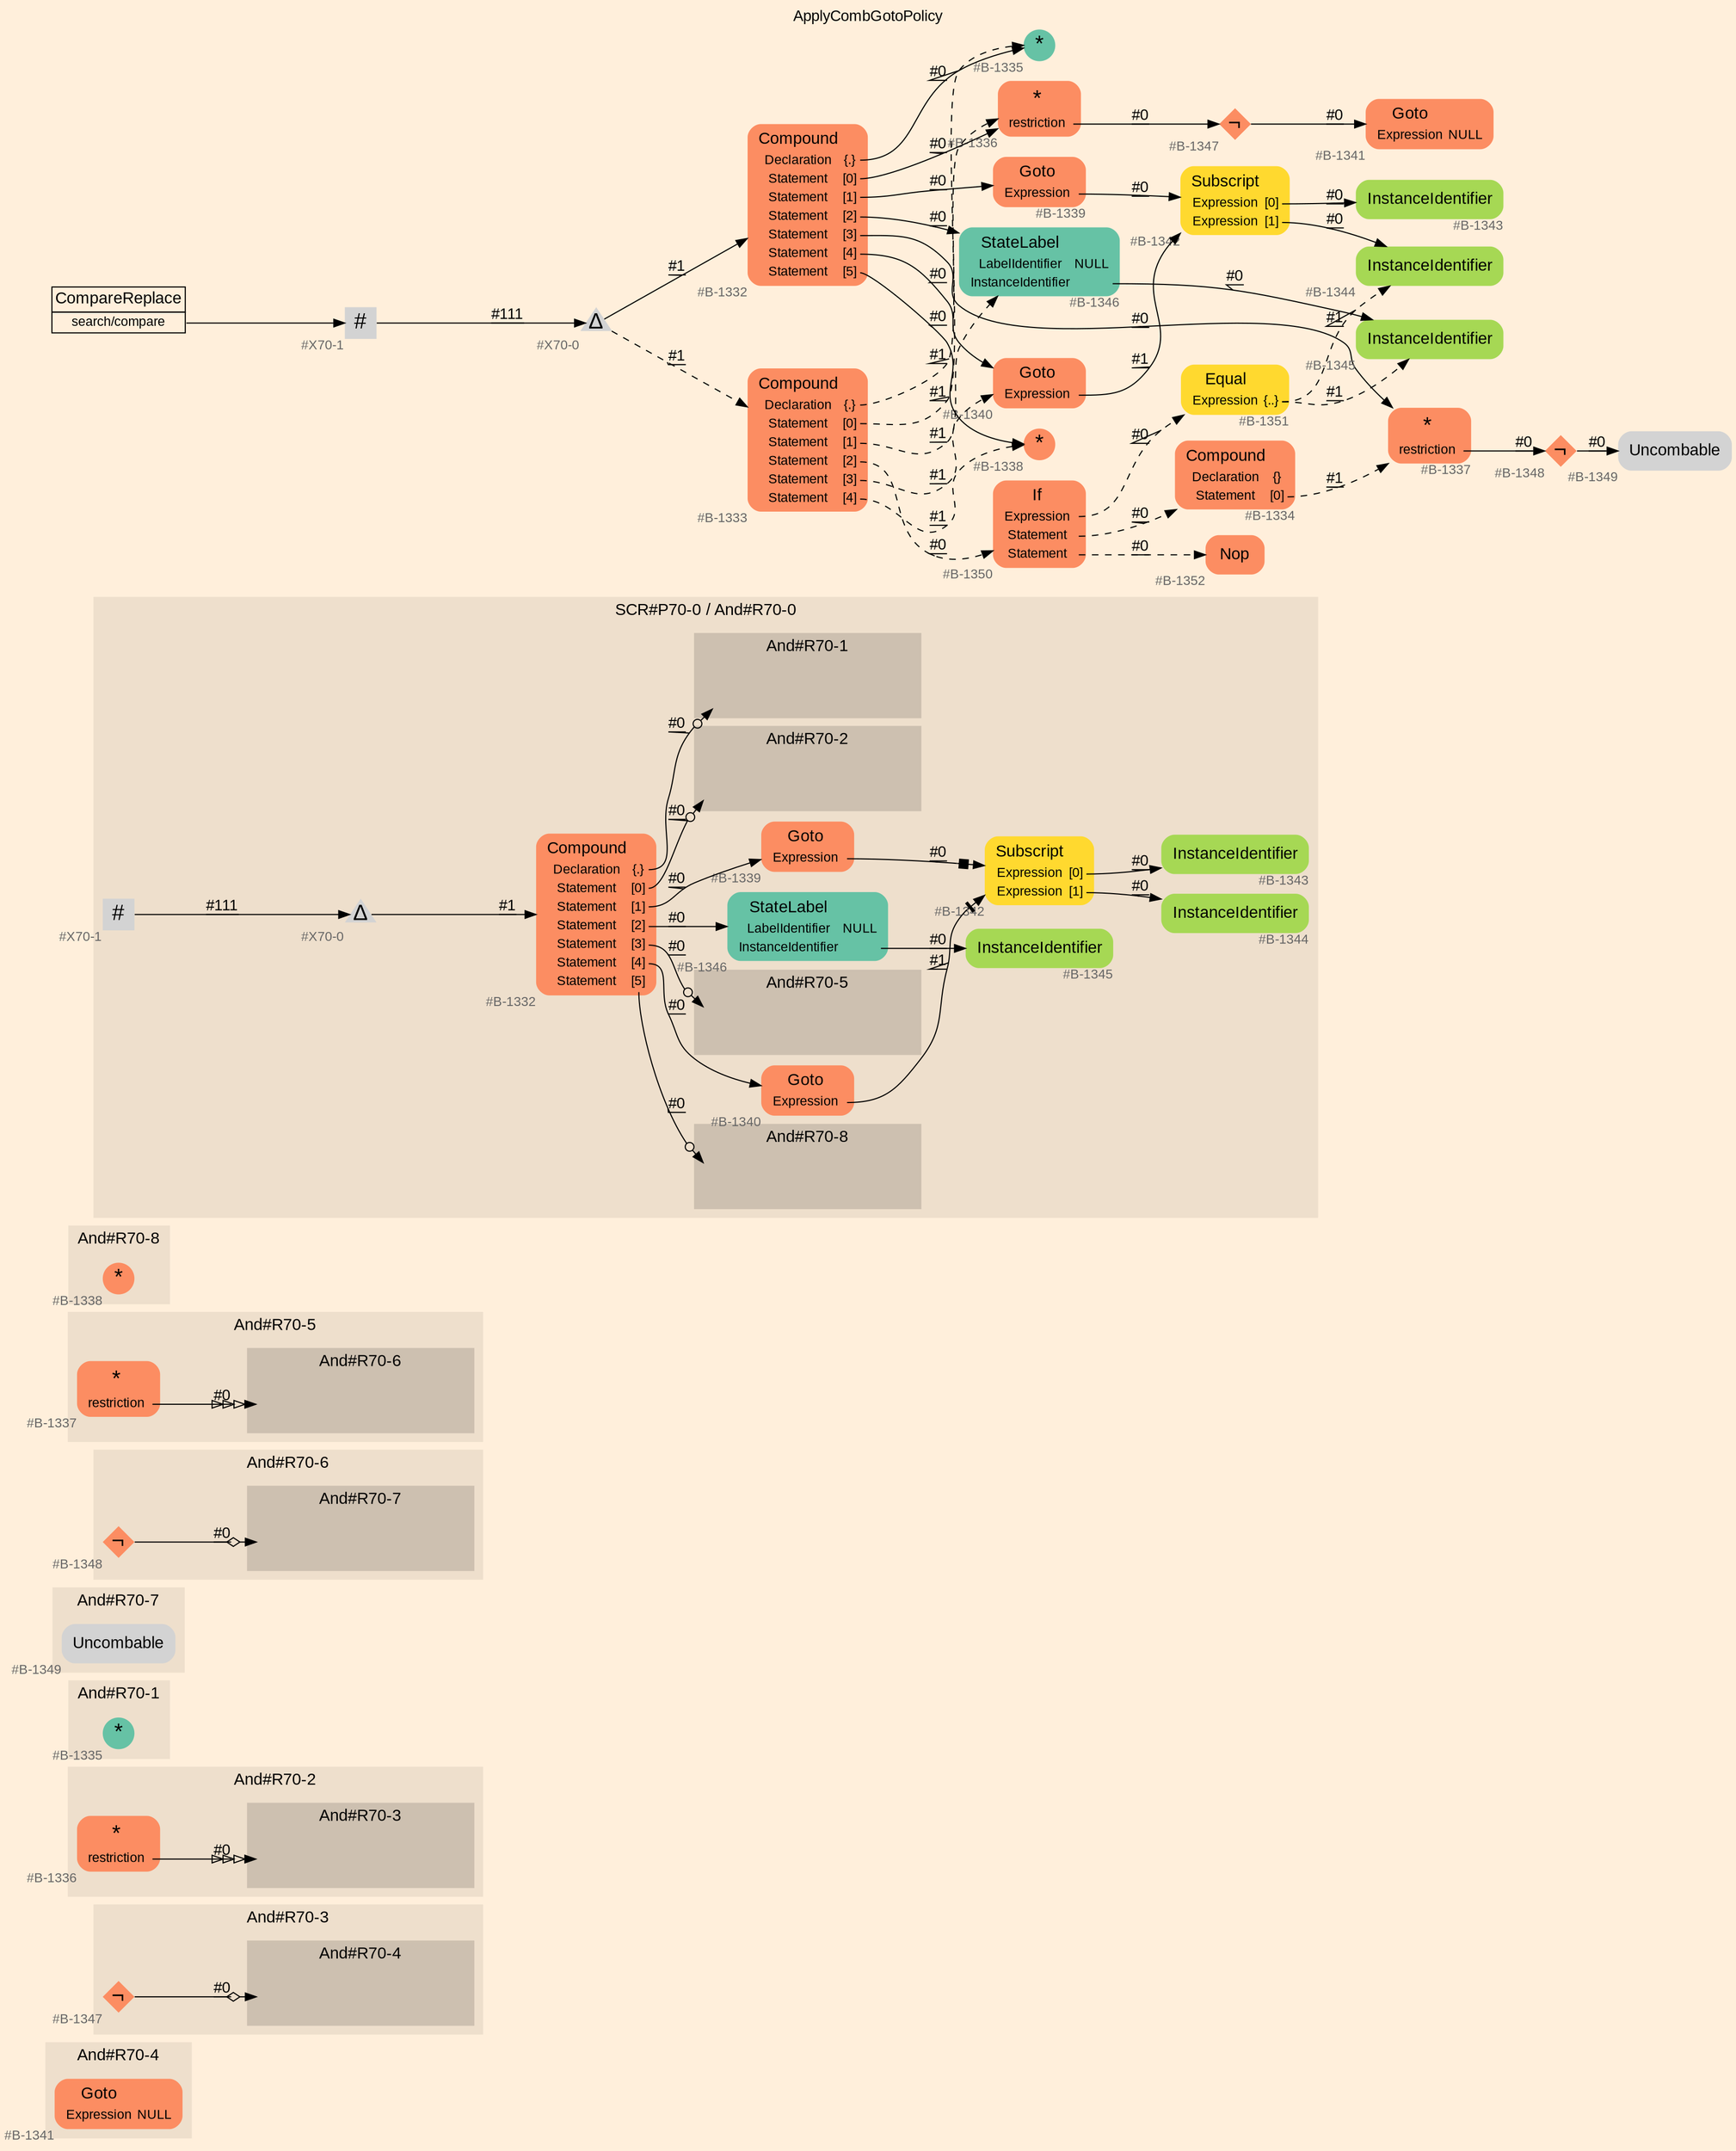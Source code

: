 digraph "ApplyCombGotoPolicy" {
label = "ApplyCombGotoPolicy"
labelloc = t
graph [
    rankdir = "LR"
    ranksep = 0.3
    bgcolor = antiquewhite1
    color = black
    fontcolor = black
    fontname = "Arial"
];
node [
    fontname = "Arial"
];
edge [
    fontname = "Arial"
];

// -------------------- figure And#R70-4 --------------------
// -------- region And#R70-4 ----------
subgraph "clusterAnd#R70-4" {
    label = "And#R70-4"
    style = "filled"
    color = antiquewhite2
    fontsize = "15"
    // -------- block And#R70-4/#B-1341 ----------
    "And#R70-4/#B-1341" [
        fillcolor = "/set28/2"
        xlabel = "#B-1341"
        fontsize = "12"
        fontcolor = grey40
        shape = "plaintext"
        label = <<TABLE BORDER="0" CELLBORDER="0" CELLSPACING="0">
         <TR><TD><FONT COLOR="black" POINT-SIZE="15">Goto</FONT></TD></TR>
         <TR><TD><FONT COLOR="black" POINT-SIZE="12">Expression</FONT></TD><TD PORT="port0"><FONT COLOR="black" POINT-SIZE="12">NULL</FONT></TD></TR>
        </TABLE>>
        style = "rounded,filled"
    ];
    
}


// -------------------- figure And#R70-3 --------------------
// -------- region And#R70-3 ----------
subgraph "clusterAnd#R70-3" {
    label = "And#R70-3"
    style = "filled"
    color = antiquewhite2
    fontsize = "15"
    // -------- block And#R70-3/#B-1347 ----------
    "And#R70-3/#B-1347" [
        fillcolor = "/set28/2"
        xlabel = "#B-1347"
        fontsize = "12"
        fontcolor = grey40
        shape = "diamond"
        label = <<FONT COLOR="black" POINT-SIZE="20">¬</FONT>>
        style = "filled"
        penwidth = 0.0
        fixedsize = true
        width = 0.4
        height = 0.4
    ];
    
    // -------- region And#R70-3/And#R70-4 ----------
    subgraph "clusterAnd#R70-3/And#R70-4" {
        label = "And#R70-4"
        style = "filled"
        color = antiquewhite3
        fontsize = "15"
        // -------- block And#R70-3/And#R70-4/#B-1341 ----------
        "And#R70-3/And#R70-4/#B-1341" [
            fillcolor = "/set28/2"
            xlabel = "#B-1341"
            fontsize = "12"
            fontcolor = grey40
            shape = "none"
            style = "invisible"
        ];
        
    }
    
}

"And#R70-3/#B-1347" -> "And#R70-3/And#R70-4/#B-1341" [
    arrowhead="normalnoneodiamond"
    label = "#0"
    decorate = true
    color = black
    fontcolor = black
];


// -------------------- figure And#R70-2 --------------------
// -------- region And#R70-2 ----------
subgraph "clusterAnd#R70-2" {
    label = "And#R70-2"
    style = "filled"
    color = antiquewhite2
    fontsize = "15"
    // -------- block And#R70-2/#B-1336 ----------
    "And#R70-2/#B-1336" [
        fillcolor = "/set28/2"
        xlabel = "#B-1336"
        fontsize = "12"
        fontcolor = grey40
        shape = "plaintext"
        label = <<TABLE BORDER="0" CELLBORDER="0" CELLSPACING="0">
         <TR><TD><FONT COLOR="black" POINT-SIZE="20">*</FONT></TD></TR>
         <TR><TD><FONT COLOR="black" POINT-SIZE="12">restriction</FONT></TD><TD PORT="port0"></TD></TR>
        </TABLE>>
        style = "rounded,filled"
    ];
    
    // -------- region And#R70-2/And#R70-3 ----------
    subgraph "clusterAnd#R70-2/And#R70-3" {
        label = "And#R70-3"
        style = "filled"
        color = antiquewhite3
        fontsize = "15"
        // -------- block And#R70-2/And#R70-3/#B-1347 ----------
        "And#R70-2/And#R70-3/#B-1347" [
            fillcolor = "/set28/2"
            xlabel = "#B-1347"
            fontsize = "12"
            fontcolor = grey40
            shape = "none"
            style = "invisible"
        ];
        
    }
    
}

"And#R70-2/#B-1336":port0 -> "And#R70-2/And#R70-3/#B-1347" [
    arrowhead="normalonormalonormalonormal"
    label = "#0"
    decorate = true
    color = black
    fontcolor = black
];


// -------------------- figure And#R70-1 --------------------
// -------- region And#R70-1 ----------
subgraph "clusterAnd#R70-1" {
    label = "And#R70-1"
    style = "filled"
    color = antiquewhite2
    fontsize = "15"
    // -------- block And#R70-1/#B-1335 ----------
    "And#R70-1/#B-1335" [
        fillcolor = "/set28/1"
        xlabel = "#B-1335"
        fontsize = "12"
        fontcolor = grey40
        shape = "circle"
        label = <<FONT COLOR="black" POINT-SIZE="20">*</FONT>>
        style = "filled"
        penwidth = 0.0
        fixedsize = true
        width = 0.4
        height = 0.4
    ];
    
}


// -------------------- figure And#R70-7 --------------------
// -------- region And#R70-7 ----------
subgraph "clusterAnd#R70-7" {
    label = "And#R70-7"
    style = "filled"
    color = antiquewhite2
    fontsize = "15"
    // -------- block And#R70-7/#B-1349 ----------
    "And#R70-7/#B-1349" [
        xlabel = "#B-1349"
        fontsize = "12"
        fontcolor = grey40
        shape = "plaintext"
        label = <<TABLE BORDER="0" CELLBORDER="0" CELLSPACING="0">
         <TR><TD><FONT COLOR="black" POINT-SIZE="15">Uncombable</FONT></TD></TR>
        </TABLE>>
        style = "rounded,filled"
    ];
    
}


// -------------------- figure And#R70-6 --------------------
// -------- region And#R70-6 ----------
subgraph "clusterAnd#R70-6" {
    label = "And#R70-6"
    style = "filled"
    color = antiquewhite2
    fontsize = "15"
    // -------- block And#R70-6/#B-1348 ----------
    "And#R70-6/#B-1348" [
        fillcolor = "/set28/2"
        xlabel = "#B-1348"
        fontsize = "12"
        fontcolor = grey40
        shape = "diamond"
        label = <<FONT COLOR="black" POINT-SIZE="20">¬</FONT>>
        style = "filled"
        penwidth = 0.0
        fixedsize = true
        width = 0.4
        height = 0.4
    ];
    
    // -------- region And#R70-6/And#R70-7 ----------
    subgraph "clusterAnd#R70-6/And#R70-7" {
        label = "And#R70-7"
        style = "filled"
        color = antiquewhite3
        fontsize = "15"
        // -------- block And#R70-6/And#R70-7/#B-1349 ----------
        "And#R70-6/And#R70-7/#B-1349" [
            xlabel = "#B-1349"
            fontsize = "12"
            fontcolor = grey40
            shape = "none"
            style = "invisible"
        ];
        
    }
    
}

"And#R70-6/#B-1348" -> "And#R70-6/And#R70-7/#B-1349" [
    arrowhead="normalnoneodiamond"
    label = "#0"
    decorate = true
    color = black
    fontcolor = black
];


// -------------------- figure And#R70-5 --------------------
// -------- region And#R70-5 ----------
subgraph "clusterAnd#R70-5" {
    label = "And#R70-5"
    style = "filled"
    color = antiquewhite2
    fontsize = "15"
    // -------- block And#R70-5/#B-1337 ----------
    "And#R70-5/#B-1337" [
        fillcolor = "/set28/2"
        xlabel = "#B-1337"
        fontsize = "12"
        fontcolor = grey40
        shape = "plaintext"
        label = <<TABLE BORDER="0" CELLBORDER="0" CELLSPACING="0">
         <TR><TD><FONT COLOR="black" POINT-SIZE="20">*</FONT></TD></TR>
         <TR><TD><FONT COLOR="black" POINT-SIZE="12">restriction</FONT></TD><TD PORT="port0"></TD></TR>
        </TABLE>>
        style = "rounded,filled"
    ];
    
    // -------- region And#R70-5/And#R70-6 ----------
    subgraph "clusterAnd#R70-5/And#R70-6" {
        label = "And#R70-6"
        style = "filled"
        color = antiquewhite3
        fontsize = "15"
        // -------- block And#R70-5/And#R70-6/#B-1348 ----------
        "And#R70-5/And#R70-6/#B-1348" [
            fillcolor = "/set28/2"
            xlabel = "#B-1348"
            fontsize = "12"
            fontcolor = grey40
            shape = "none"
            style = "invisible"
        ];
        
    }
    
}

"And#R70-5/#B-1337":port0 -> "And#R70-5/And#R70-6/#B-1348" [
    arrowhead="normalonormalonormalonormal"
    label = "#0"
    decorate = true
    color = black
    fontcolor = black
];


// -------------------- figure And#R70-8 --------------------
// -------- region And#R70-8 ----------
subgraph "clusterAnd#R70-8" {
    label = "And#R70-8"
    style = "filled"
    color = antiquewhite2
    fontsize = "15"
    // -------- block And#R70-8/#B-1338 ----------
    "And#R70-8/#B-1338" [
        fillcolor = "/set28/2"
        xlabel = "#B-1338"
        fontsize = "12"
        fontcolor = grey40
        shape = "circle"
        label = <<FONT COLOR="black" POINT-SIZE="20">*</FONT>>
        style = "filled"
        penwidth = 0.0
        fixedsize = true
        width = 0.4
        height = 0.4
    ];
    
}


// -------------------- figure And#R70-0 --------------------
// -------- region And#R70-0 ----------
subgraph "clusterAnd#R70-0" {
    label = "SCR#P70-0 / And#R70-0"
    style = "filled"
    color = antiquewhite2
    fontsize = "15"
    // -------- block And#R70-0/#B-1345 ----------
    "And#R70-0/#B-1345" [
        fillcolor = "/set28/5"
        xlabel = "#B-1345"
        fontsize = "12"
        fontcolor = grey40
        shape = "plaintext"
        label = <<TABLE BORDER="0" CELLBORDER="0" CELLSPACING="0">
         <TR><TD><FONT COLOR="black" POINT-SIZE="15">InstanceIdentifier</FONT></TD></TR>
        </TABLE>>
        style = "rounded,filled"
    ];
    
    // -------- block And#R70-0/#X70-0 ----------
    "And#R70-0/#X70-0" [
        xlabel = "#X70-0"
        fontsize = "12"
        fontcolor = grey40
        shape = "triangle"
        label = <<FONT COLOR="black" POINT-SIZE="20">Δ</FONT>>
        style = "filled"
        penwidth = 0.0
        fixedsize = true
        width = 0.4
        height = 0.4
    ];
    
    // -------- block And#R70-0/#B-1344 ----------
    "And#R70-0/#B-1344" [
        fillcolor = "/set28/5"
        xlabel = "#B-1344"
        fontsize = "12"
        fontcolor = grey40
        shape = "plaintext"
        label = <<TABLE BORDER="0" CELLBORDER="0" CELLSPACING="0">
         <TR><TD><FONT COLOR="black" POINT-SIZE="15">InstanceIdentifier</FONT></TD></TR>
        </TABLE>>
        style = "rounded,filled"
    ];
    
    // -------- block And#R70-0/#B-1346 ----------
    "And#R70-0/#B-1346" [
        fillcolor = "/set28/1"
        xlabel = "#B-1346"
        fontsize = "12"
        fontcolor = grey40
        shape = "plaintext"
        label = <<TABLE BORDER="0" CELLBORDER="0" CELLSPACING="0">
         <TR><TD><FONT COLOR="black" POINT-SIZE="15">StateLabel</FONT></TD></TR>
         <TR><TD><FONT COLOR="black" POINT-SIZE="12">LabelIdentifier</FONT></TD><TD PORT="port0"><FONT COLOR="black" POINT-SIZE="12">NULL</FONT></TD></TR>
         <TR><TD><FONT COLOR="black" POINT-SIZE="12">InstanceIdentifier</FONT></TD><TD PORT="port1"></TD></TR>
        </TABLE>>
        style = "rounded,filled"
    ];
    
    // -------- block And#R70-0/#B-1342 ----------
    "And#R70-0/#B-1342" [
        fillcolor = "/set28/6"
        xlabel = "#B-1342"
        fontsize = "12"
        fontcolor = grey40
        shape = "plaintext"
        label = <<TABLE BORDER="0" CELLBORDER="0" CELLSPACING="0">
         <TR><TD><FONT COLOR="black" POINT-SIZE="15">Subscript</FONT></TD></TR>
         <TR><TD><FONT COLOR="black" POINT-SIZE="12">Expression</FONT></TD><TD PORT="port0"><FONT COLOR="black" POINT-SIZE="12">[0]</FONT></TD></TR>
         <TR><TD><FONT COLOR="black" POINT-SIZE="12">Expression</FONT></TD><TD PORT="port1"><FONT COLOR="black" POINT-SIZE="12">[1]</FONT></TD></TR>
        </TABLE>>
        style = "rounded,filled"
    ];
    
    // -------- block And#R70-0/#B-1340 ----------
    "And#R70-0/#B-1340" [
        fillcolor = "/set28/2"
        xlabel = "#B-1340"
        fontsize = "12"
        fontcolor = grey40
        shape = "plaintext"
        label = <<TABLE BORDER="0" CELLBORDER="0" CELLSPACING="0">
         <TR><TD><FONT COLOR="black" POINT-SIZE="15">Goto</FONT></TD></TR>
         <TR><TD><FONT COLOR="black" POINT-SIZE="12">Expression</FONT></TD><TD PORT="port0"></TD></TR>
        </TABLE>>
        style = "rounded,filled"
    ];
    
    // -------- block And#R70-0/#B-1339 ----------
    "And#R70-0/#B-1339" [
        fillcolor = "/set28/2"
        xlabel = "#B-1339"
        fontsize = "12"
        fontcolor = grey40
        shape = "plaintext"
        label = <<TABLE BORDER="0" CELLBORDER="0" CELLSPACING="0">
         <TR><TD><FONT COLOR="black" POINT-SIZE="15">Goto</FONT></TD></TR>
         <TR><TD><FONT COLOR="black" POINT-SIZE="12">Expression</FONT></TD><TD PORT="port0"></TD></TR>
        </TABLE>>
        style = "rounded,filled"
    ];
    
    // -------- block And#R70-0/#B-1343 ----------
    "And#R70-0/#B-1343" [
        fillcolor = "/set28/5"
        xlabel = "#B-1343"
        fontsize = "12"
        fontcolor = grey40
        shape = "plaintext"
        label = <<TABLE BORDER="0" CELLBORDER="0" CELLSPACING="0">
         <TR><TD><FONT COLOR="black" POINT-SIZE="15">InstanceIdentifier</FONT></TD></TR>
        </TABLE>>
        style = "rounded,filled"
    ];
    
    // -------- block And#R70-0/#B-1332 ----------
    "And#R70-0/#B-1332" [
        fillcolor = "/set28/2"
        xlabel = "#B-1332"
        fontsize = "12"
        fontcolor = grey40
        shape = "plaintext"
        label = <<TABLE BORDER="0" CELLBORDER="0" CELLSPACING="0">
         <TR><TD><FONT COLOR="black" POINT-SIZE="15">Compound</FONT></TD></TR>
         <TR><TD><FONT COLOR="black" POINT-SIZE="12">Declaration</FONT></TD><TD PORT="port0"><FONT COLOR="black" POINT-SIZE="12">{.}</FONT></TD></TR>
         <TR><TD><FONT COLOR="black" POINT-SIZE="12">Statement</FONT></TD><TD PORT="port1"><FONT COLOR="black" POINT-SIZE="12">[0]</FONT></TD></TR>
         <TR><TD><FONT COLOR="black" POINT-SIZE="12">Statement</FONT></TD><TD PORT="port2"><FONT COLOR="black" POINT-SIZE="12">[1]</FONT></TD></TR>
         <TR><TD><FONT COLOR="black" POINT-SIZE="12">Statement</FONT></TD><TD PORT="port3"><FONT COLOR="black" POINT-SIZE="12">[2]</FONT></TD></TR>
         <TR><TD><FONT COLOR="black" POINT-SIZE="12">Statement</FONT></TD><TD PORT="port4"><FONT COLOR="black" POINT-SIZE="12">[3]</FONT></TD></TR>
         <TR><TD><FONT COLOR="black" POINT-SIZE="12">Statement</FONT></TD><TD PORT="port5"><FONT COLOR="black" POINT-SIZE="12">[4]</FONT></TD></TR>
         <TR><TD><FONT COLOR="black" POINT-SIZE="12">Statement</FONT></TD><TD PORT="port6"><FONT COLOR="black" POINT-SIZE="12">[5]</FONT></TD></TR>
        </TABLE>>
        style = "rounded,filled"
    ];
    
    // -------- block And#R70-0/#X70-1 ----------
    "And#R70-0/#X70-1" [
        xlabel = "#X70-1"
        fontsize = "12"
        fontcolor = grey40
        shape = "square"
        label = <<FONT COLOR="black" POINT-SIZE="20">#</FONT>>
        style = "filled"
        penwidth = 0.0
        fixedsize = true
        width = 0.4
        height = 0.4
    ];
    
    // -------- region And#R70-0/And#R70-1 ----------
    subgraph "clusterAnd#R70-0/And#R70-1" {
        label = "And#R70-1"
        style = "filled"
        color = antiquewhite3
        fontsize = "15"
        // -------- block And#R70-0/And#R70-1/#B-1335 ----------
        "And#R70-0/And#R70-1/#B-1335" [
            fillcolor = "/set28/1"
            xlabel = "#B-1335"
            fontsize = "12"
            fontcolor = grey40
            shape = "none"
            style = "invisible"
        ];
        
    }
    
    // -------- region And#R70-0/And#R70-2 ----------
    subgraph "clusterAnd#R70-0/And#R70-2" {
        label = "And#R70-2"
        style = "filled"
        color = antiquewhite3
        fontsize = "15"
        // -------- block And#R70-0/And#R70-2/#B-1336 ----------
        "And#R70-0/And#R70-2/#B-1336" [
            fillcolor = "/set28/2"
            xlabel = "#B-1336"
            fontsize = "12"
            fontcolor = grey40
            shape = "none"
            style = "invisible"
        ];
        
    }
    
    // -------- region And#R70-0/And#R70-5 ----------
    subgraph "clusterAnd#R70-0/And#R70-5" {
        label = "And#R70-5"
        style = "filled"
        color = antiquewhite3
        fontsize = "15"
        // -------- block And#R70-0/And#R70-5/#B-1337 ----------
        "And#R70-0/And#R70-5/#B-1337" [
            fillcolor = "/set28/2"
            xlabel = "#B-1337"
            fontsize = "12"
            fontcolor = grey40
            shape = "none"
            style = "invisible"
        ];
        
    }
    
    // -------- region And#R70-0/And#R70-8 ----------
    subgraph "clusterAnd#R70-0/And#R70-8" {
        label = "And#R70-8"
        style = "filled"
        color = antiquewhite3
        fontsize = "15"
        // -------- block And#R70-0/And#R70-8/#B-1338 ----------
        "And#R70-0/And#R70-8/#B-1338" [
            fillcolor = "/set28/2"
            xlabel = "#B-1338"
            fontsize = "12"
            fontcolor = grey40
            shape = "none"
            style = "invisible"
        ];
        
    }
    
}

"And#R70-0/#X70-0" -> "And#R70-0/#B-1332" [
    label = "#1"
    decorate = true
    color = black
    fontcolor = black
];

"And#R70-0/#B-1346":port1 -> "And#R70-0/#B-1345" [
    label = "#0"
    decorate = true
    color = black
    fontcolor = black
];

"And#R70-0/#B-1342":port0 -> "And#R70-0/#B-1343" [
    label = "#0"
    decorate = true
    color = black
    fontcolor = black
];

"And#R70-0/#B-1342":port1 -> "And#R70-0/#B-1344" [
    label = "#0"
    decorate = true
    color = black
    fontcolor = black
];

"And#R70-0/#B-1340":port0 -> "And#R70-0/#B-1342" [
    arrowhead="normalnonetee"
    label = "#1"
    decorate = true
    color = black
    fontcolor = black
];

"And#R70-0/#B-1339":port0 -> "And#R70-0/#B-1342" [
    arrowhead="normalnonebox"
    label = "#0"
    decorate = true
    color = black
    fontcolor = black
];

"And#R70-0/#B-1332":port0 -> "And#R70-0/And#R70-1/#B-1335" [
    arrowhead="normalnoneodot"
    label = "#0"
    decorate = true
    color = black
    fontcolor = black
];

"And#R70-0/#B-1332":port1 -> "And#R70-0/And#R70-2/#B-1336" [
    arrowhead="normalnoneodot"
    label = "#0"
    decorate = true
    color = black
    fontcolor = black
];

"And#R70-0/#B-1332":port2 -> "And#R70-0/#B-1339" [
    label = "#0"
    decorate = true
    color = black
    fontcolor = black
];

"And#R70-0/#B-1332":port3 -> "And#R70-0/#B-1346" [
    label = "#0"
    decorate = true
    color = black
    fontcolor = black
];

"And#R70-0/#B-1332":port4 -> "And#R70-0/And#R70-5/#B-1337" [
    arrowhead="normalnoneodot"
    label = "#0"
    decorate = true
    color = black
    fontcolor = black
];

"And#R70-0/#B-1332":port5 -> "And#R70-0/#B-1340" [
    label = "#0"
    decorate = true
    color = black
    fontcolor = black
];

"And#R70-0/#B-1332":port6 -> "And#R70-0/And#R70-8/#B-1338" [
    arrowhead="normalnoneodot"
    label = "#0"
    decorate = true
    color = black
    fontcolor = black
];

"And#R70-0/#X70-1" -> "And#R70-0/#X70-0" [
    label = "#111"
    decorate = true
    color = black
    fontcolor = black
];


// -------------------- transformation figure --------------------
// -------- block CR#X70-2 ----------
"CR#X70-2" [
    fillcolor = antiquewhite1
    fontsize = "12"
    fontcolor = grey40
    shape = "plaintext"
    label = <<TABLE BORDER="0" CELLBORDER="1" CELLSPACING="0">
     <TR><TD><FONT COLOR="black" POINT-SIZE="15">CompareReplace</FONT></TD></TR>
     <TR><TD PORT="port0"><FONT COLOR="black" POINT-SIZE="12">search/compare</FONT></TD></TR>
    </TABLE>>
    style = "filled"
    color = black
];

// -------- block #X70-1 ----------
"#X70-1" [
    xlabel = "#X70-1"
    fontsize = "12"
    fontcolor = grey40
    shape = "square"
    label = <<FONT COLOR="black" POINT-SIZE="20">#</FONT>>
    style = "filled"
    penwidth = 0.0
    fixedsize = true
    width = 0.4
    height = 0.4
];

// -------- block #X70-0 ----------
"#X70-0" [
    xlabel = "#X70-0"
    fontsize = "12"
    fontcolor = grey40
    shape = "triangle"
    label = <<FONT COLOR="black" POINT-SIZE="20">Δ</FONT>>
    style = "filled"
    penwidth = 0.0
    fixedsize = true
    width = 0.4
    height = 0.4
];

// -------- block #B-1332 ----------
"#B-1332" [
    fillcolor = "/set28/2"
    xlabel = "#B-1332"
    fontsize = "12"
    fontcolor = grey40
    shape = "plaintext"
    label = <<TABLE BORDER="0" CELLBORDER="0" CELLSPACING="0">
     <TR><TD><FONT COLOR="black" POINT-SIZE="15">Compound</FONT></TD></TR>
     <TR><TD><FONT COLOR="black" POINT-SIZE="12">Declaration</FONT></TD><TD PORT="port0"><FONT COLOR="black" POINT-SIZE="12">{.}</FONT></TD></TR>
     <TR><TD><FONT COLOR="black" POINT-SIZE="12">Statement</FONT></TD><TD PORT="port1"><FONT COLOR="black" POINT-SIZE="12">[0]</FONT></TD></TR>
     <TR><TD><FONT COLOR="black" POINT-SIZE="12">Statement</FONT></TD><TD PORT="port2"><FONT COLOR="black" POINT-SIZE="12">[1]</FONT></TD></TR>
     <TR><TD><FONT COLOR="black" POINT-SIZE="12">Statement</FONT></TD><TD PORT="port3"><FONT COLOR="black" POINT-SIZE="12">[2]</FONT></TD></TR>
     <TR><TD><FONT COLOR="black" POINT-SIZE="12">Statement</FONT></TD><TD PORT="port4"><FONT COLOR="black" POINT-SIZE="12">[3]</FONT></TD></TR>
     <TR><TD><FONT COLOR="black" POINT-SIZE="12">Statement</FONT></TD><TD PORT="port5"><FONT COLOR="black" POINT-SIZE="12">[4]</FONT></TD></TR>
     <TR><TD><FONT COLOR="black" POINT-SIZE="12">Statement</FONT></TD><TD PORT="port6"><FONT COLOR="black" POINT-SIZE="12">[5]</FONT></TD></TR>
    </TABLE>>
    style = "rounded,filled"
];

// -------- block #B-1335 ----------
"#B-1335" [
    fillcolor = "/set28/1"
    xlabel = "#B-1335"
    fontsize = "12"
    fontcolor = grey40
    shape = "circle"
    label = <<FONT COLOR="black" POINT-SIZE="20">*</FONT>>
    style = "filled"
    penwidth = 0.0
    fixedsize = true
    width = 0.4
    height = 0.4
];

// -------- block #B-1336 ----------
"#B-1336" [
    fillcolor = "/set28/2"
    xlabel = "#B-1336"
    fontsize = "12"
    fontcolor = grey40
    shape = "plaintext"
    label = <<TABLE BORDER="0" CELLBORDER="0" CELLSPACING="0">
     <TR><TD><FONT COLOR="black" POINT-SIZE="20">*</FONT></TD></TR>
     <TR><TD><FONT COLOR="black" POINT-SIZE="12">restriction</FONT></TD><TD PORT="port0"></TD></TR>
    </TABLE>>
    style = "rounded,filled"
];

// -------- block #B-1347 ----------
"#B-1347" [
    fillcolor = "/set28/2"
    xlabel = "#B-1347"
    fontsize = "12"
    fontcolor = grey40
    shape = "diamond"
    label = <<FONT COLOR="black" POINT-SIZE="20">¬</FONT>>
    style = "filled"
    penwidth = 0.0
    fixedsize = true
    width = 0.4
    height = 0.4
];

// -------- block #B-1341 ----------
"#B-1341" [
    fillcolor = "/set28/2"
    xlabel = "#B-1341"
    fontsize = "12"
    fontcolor = grey40
    shape = "plaintext"
    label = <<TABLE BORDER="0" CELLBORDER="0" CELLSPACING="0">
     <TR><TD><FONT COLOR="black" POINT-SIZE="15">Goto</FONT></TD></TR>
     <TR><TD><FONT COLOR="black" POINT-SIZE="12">Expression</FONT></TD><TD PORT="port0"><FONT COLOR="black" POINT-SIZE="12">NULL</FONT></TD></TR>
    </TABLE>>
    style = "rounded,filled"
];

// -------- block #B-1339 ----------
"#B-1339" [
    fillcolor = "/set28/2"
    xlabel = "#B-1339"
    fontsize = "12"
    fontcolor = grey40
    shape = "plaintext"
    label = <<TABLE BORDER="0" CELLBORDER="0" CELLSPACING="0">
     <TR><TD><FONT COLOR="black" POINT-SIZE="15">Goto</FONT></TD></TR>
     <TR><TD><FONT COLOR="black" POINT-SIZE="12">Expression</FONT></TD><TD PORT="port0"></TD></TR>
    </TABLE>>
    style = "rounded,filled"
];

// -------- block #B-1342 ----------
"#B-1342" [
    fillcolor = "/set28/6"
    xlabel = "#B-1342"
    fontsize = "12"
    fontcolor = grey40
    shape = "plaintext"
    label = <<TABLE BORDER="0" CELLBORDER="0" CELLSPACING="0">
     <TR><TD><FONT COLOR="black" POINT-SIZE="15">Subscript</FONT></TD></TR>
     <TR><TD><FONT COLOR="black" POINT-SIZE="12">Expression</FONT></TD><TD PORT="port0"><FONT COLOR="black" POINT-SIZE="12">[0]</FONT></TD></TR>
     <TR><TD><FONT COLOR="black" POINT-SIZE="12">Expression</FONT></TD><TD PORT="port1"><FONT COLOR="black" POINT-SIZE="12">[1]</FONT></TD></TR>
    </TABLE>>
    style = "rounded,filled"
];

// -------- block #B-1343 ----------
"#B-1343" [
    fillcolor = "/set28/5"
    xlabel = "#B-1343"
    fontsize = "12"
    fontcolor = grey40
    shape = "plaintext"
    label = <<TABLE BORDER="0" CELLBORDER="0" CELLSPACING="0">
     <TR><TD><FONT COLOR="black" POINT-SIZE="15">InstanceIdentifier</FONT></TD></TR>
    </TABLE>>
    style = "rounded,filled"
];

// -------- block #B-1344 ----------
"#B-1344" [
    fillcolor = "/set28/5"
    xlabel = "#B-1344"
    fontsize = "12"
    fontcolor = grey40
    shape = "plaintext"
    label = <<TABLE BORDER="0" CELLBORDER="0" CELLSPACING="0">
     <TR><TD><FONT COLOR="black" POINT-SIZE="15">InstanceIdentifier</FONT></TD></TR>
    </TABLE>>
    style = "rounded,filled"
];

// -------- block #B-1346 ----------
"#B-1346" [
    fillcolor = "/set28/1"
    xlabel = "#B-1346"
    fontsize = "12"
    fontcolor = grey40
    shape = "plaintext"
    label = <<TABLE BORDER="0" CELLBORDER="0" CELLSPACING="0">
     <TR><TD><FONT COLOR="black" POINT-SIZE="15">StateLabel</FONT></TD></TR>
     <TR><TD><FONT COLOR="black" POINT-SIZE="12">LabelIdentifier</FONT></TD><TD PORT="port0"><FONT COLOR="black" POINT-SIZE="12">NULL</FONT></TD></TR>
     <TR><TD><FONT COLOR="black" POINT-SIZE="12">InstanceIdentifier</FONT></TD><TD PORT="port1"></TD></TR>
    </TABLE>>
    style = "rounded,filled"
];

// -------- block #B-1345 ----------
"#B-1345" [
    fillcolor = "/set28/5"
    xlabel = "#B-1345"
    fontsize = "12"
    fontcolor = grey40
    shape = "plaintext"
    label = <<TABLE BORDER="0" CELLBORDER="0" CELLSPACING="0">
     <TR><TD><FONT COLOR="black" POINT-SIZE="15">InstanceIdentifier</FONT></TD></TR>
    </TABLE>>
    style = "rounded,filled"
];

// -------- block #B-1337 ----------
"#B-1337" [
    fillcolor = "/set28/2"
    xlabel = "#B-1337"
    fontsize = "12"
    fontcolor = grey40
    shape = "plaintext"
    label = <<TABLE BORDER="0" CELLBORDER="0" CELLSPACING="0">
     <TR><TD><FONT COLOR="black" POINT-SIZE="20">*</FONT></TD></TR>
     <TR><TD><FONT COLOR="black" POINT-SIZE="12">restriction</FONT></TD><TD PORT="port0"></TD></TR>
    </TABLE>>
    style = "rounded,filled"
];

// -------- block #B-1348 ----------
"#B-1348" [
    fillcolor = "/set28/2"
    xlabel = "#B-1348"
    fontsize = "12"
    fontcolor = grey40
    shape = "diamond"
    label = <<FONT COLOR="black" POINT-SIZE="20">¬</FONT>>
    style = "filled"
    penwidth = 0.0
    fixedsize = true
    width = 0.4
    height = 0.4
];

// -------- block #B-1349 ----------
"#B-1349" [
    xlabel = "#B-1349"
    fontsize = "12"
    fontcolor = grey40
    shape = "plaintext"
    label = <<TABLE BORDER="0" CELLBORDER="0" CELLSPACING="0">
     <TR><TD><FONT COLOR="black" POINT-SIZE="15">Uncombable</FONT></TD></TR>
    </TABLE>>
    style = "rounded,filled"
];

// -------- block #B-1340 ----------
"#B-1340" [
    fillcolor = "/set28/2"
    xlabel = "#B-1340"
    fontsize = "12"
    fontcolor = grey40
    shape = "plaintext"
    label = <<TABLE BORDER="0" CELLBORDER="0" CELLSPACING="0">
     <TR><TD><FONT COLOR="black" POINT-SIZE="15">Goto</FONT></TD></TR>
     <TR><TD><FONT COLOR="black" POINT-SIZE="12">Expression</FONT></TD><TD PORT="port0"></TD></TR>
    </TABLE>>
    style = "rounded,filled"
];

// -------- block #B-1338 ----------
"#B-1338" [
    fillcolor = "/set28/2"
    xlabel = "#B-1338"
    fontsize = "12"
    fontcolor = grey40
    shape = "circle"
    label = <<FONT COLOR="black" POINT-SIZE="20">*</FONT>>
    style = "filled"
    penwidth = 0.0
    fixedsize = true
    width = 0.4
    height = 0.4
];

// -------- block #B-1333 ----------
"#B-1333" [
    fillcolor = "/set28/2"
    xlabel = "#B-1333"
    fontsize = "12"
    fontcolor = grey40
    shape = "plaintext"
    label = <<TABLE BORDER="0" CELLBORDER="0" CELLSPACING="0">
     <TR><TD><FONT COLOR="black" POINT-SIZE="15">Compound</FONT></TD></TR>
     <TR><TD><FONT COLOR="black" POINT-SIZE="12">Declaration</FONT></TD><TD PORT="port0"><FONT COLOR="black" POINT-SIZE="12">{.}</FONT></TD></TR>
     <TR><TD><FONT COLOR="black" POINT-SIZE="12">Statement</FONT></TD><TD PORT="port1"><FONT COLOR="black" POINT-SIZE="12">[0]</FONT></TD></TR>
     <TR><TD><FONT COLOR="black" POINT-SIZE="12">Statement</FONT></TD><TD PORT="port2"><FONT COLOR="black" POINT-SIZE="12">[1]</FONT></TD></TR>
     <TR><TD><FONT COLOR="black" POINT-SIZE="12">Statement</FONT></TD><TD PORT="port3"><FONT COLOR="black" POINT-SIZE="12">[2]</FONT></TD></TR>
     <TR><TD><FONT COLOR="black" POINT-SIZE="12">Statement</FONT></TD><TD PORT="port4"><FONT COLOR="black" POINT-SIZE="12">[3]</FONT></TD></TR>
     <TR><TD><FONT COLOR="black" POINT-SIZE="12">Statement</FONT></TD><TD PORT="port5"><FONT COLOR="black" POINT-SIZE="12">[4]</FONT></TD></TR>
    </TABLE>>
    style = "rounded,filled"
];

// -------- block #B-1350 ----------
"#B-1350" [
    fillcolor = "/set28/2"
    xlabel = "#B-1350"
    fontsize = "12"
    fontcolor = grey40
    shape = "plaintext"
    label = <<TABLE BORDER="0" CELLBORDER="0" CELLSPACING="0">
     <TR><TD><FONT COLOR="black" POINT-SIZE="15">If</FONT></TD></TR>
     <TR><TD><FONT COLOR="black" POINT-SIZE="12">Expression</FONT></TD><TD PORT="port0"></TD></TR>
     <TR><TD><FONT COLOR="black" POINT-SIZE="12">Statement</FONT></TD><TD PORT="port1"></TD></TR>
     <TR><TD><FONT COLOR="black" POINT-SIZE="12">Statement</FONT></TD><TD PORT="port2"></TD></TR>
    </TABLE>>
    style = "rounded,filled"
];

// -------- block #B-1351 ----------
"#B-1351" [
    fillcolor = "/set28/6"
    xlabel = "#B-1351"
    fontsize = "12"
    fontcolor = grey40
    shape = "plaintext"
    label = <<TABLE BORDER="0" CELLBORDER="0" CELLSPACING="0">
     <TR><TD><FONT COLOR="black" POINT-SIZE="15">Equal</FONT></TD></TR>
     <TR><TD><FONT COLOR="black" POINT-SIZE="12">Expression</FONT></TD><TD PORT="port0"><FONT COLOR="black" POINT-SIZE="12">{..}</FONT></TD></TR>
    </TABLE>>
    style = "rounded,filled"
];

// -------- block #B-1334 ----------
"#B-1334" [
    fillcolor = "/set28/2"
    xlabel = "#B-1334"
    fontsize = "12"
    fontcolor = grey40
    shape = "plaintext"
    label = <<TABLE BORDER="0" CELLBORDER="0" CELLSPACING="0">
     <TR><TD><FONT COLOR="black" POINT-SIZE="15">Compound</FONT></TD></TR>
     <TR><TD><FONT COLOR="black" POINT-SIZE="12">Declaration</FONT></TD><TD PORT="port0"><FONT COLOR="black" POINT-SIZE="12">{}</FONT></TD></TR>
     <TR><TD><FONT COLOR="black" POINT-SIZE="12">Statement</FONT></TD><TD PORT="port1"><FONT COLOR="black" POINT-SIZE="12">[0]</FONT></TD></TR>
    </TABLE>>
    style = "rounded,filled"
];

// -------- block #B-1352 ----------
"#B-1352" [
    fillcolor = "/set28/2"
    xlabel = "#B-1352"
    fontsize = "12"
    fontcolor = grey40
    shape = "plaintext"
    label = <<TABLE BORDER="0" CELLBORDER="0" CELLSPACING="0">
     <TR><TD><FONT COLOR="black" POINT-SIZE="15">Nop</FONT></TD></TR>
    </TABLE>>
    style = "rounded,filled"
];

"CR#X70-2":port0 -> "#X70-1" [
    label = ""
    decorate = true
    color = black
    fontcolor = black
];

"#X70-1" -> "#X70-0" [
    label = "#111"
    decorate = true
    color = black
    fontcolor = black
];

"#X70-0" -> "#B-1332" [
    label = "#1"
    decorate = true
    color = black
    fontcolor = black
];

"#X70-0" -> "#B-1333" [
    style="dashed"
    label = "#1"
    decorate = true
    color = black
    fontcolor = black
];

"#B-1332":port0 -> "#B-1335" [
    label = "#0"
    decorate = true
    color = black
    fontcolor = black
];

"#B-1332":port1 -> "#B-1336" [
    label = "#0"
    decorate = true
    color = black
    fontcolor = black
];

"#B-1332":port2 -> "#B-1339" [
    label = "#0"
    decorate = true
    color = black
    fontcolor = black
];

"#B-1332":port3 -> "#B-1346" [
    label = "#0"
    decorate = true
    color = black
    fontcolor = black
];

"#B-1332":port4 -> "#B-1337" [
    label = "#0"
    decorate = true
    color = black
    fontcolor = black
];

"#B-1332":port5 -> "#B-1340" [
    label = "#0"
    decorate = true
    color = black
    fontcolor = black
];

"#B-1332":port6 -> "#B-1338" [
    label = "#0"
    decorate = true
    color = black
    fontcolor = black
];

"#B-1336":port0 -> "#B-1347" [
    label = "#0"
    decorate = true
    color = black
    fontcolor = black
];

"#B-1347" -> "#B-1341" [
    label = "#0"
    decorate = true
    color = black
    fontcolor = black
];

"#B-1339":port0 -> "#B-1342" [
    label = "#0"
    decorate = true
    color = black
    fontcolor = black
];

"#B-1342":port0 -> "#B-1343" [
    label = "#0"
    decorate = true
    color = black
    fontcolor = black
];

"#B-1342":port1 -> "#B-1344" [
    label = "#0"
    decorate = true
    color = black
    fontcolor = black
];

"#B-1346":port1 -> "#B-1345" [
    label = "#0"
    decorate = true
    color = black
    fontcolor = black
];

"#B-1337":port0 -> "#B-1348" [
    label = "#0"
    decorate = true
    color = black
    fontcolor = black
];

"#B-1348" -> "#B-1349" [
    label = "#0"
    decorate = true
    color = black
    fontcolor = black
];

"#B-1340":port0 -> "#B-1342" [
    label = "#1"
    decorate = true
    color = black
    fontcolor = black
];

"#B-1333":port0 -> "#B-1335" [
    style="dashed"
    label = "#1"
    decorate = true
    color = black
    fontcolor = black
];

"#B-1333":port1 -> "#B-1336" [
    style="dashed"
    label = "#1"
    decorate = true
    color = black
    fontcolor = black
];

"#B-1333":port2 -> "#B-1346" [
    style="dashed"
    label = "#1"
    decorate = true
    color = black
    fontcolor = black
];

"#B-1333":port3 -> "#B-1350" [
    style="dashed"
    label = "#0"
    decorate = true
    color = black
    fontcolor = black
];

"#B-1333":port4 -> "#B-1340" [
    style="dashed"
    label = "#1"
    decorate = true
    color = black
    fontcolor = black
];

"#B-1333":port5 -> "#B-1338" [
    style="dashed"
    label = "#1"
    decorate = true
    color = black
    fontcolor = black
];

"#B-1350":port0 -> "#B-1351" [
    style="dashed"
    label = "#0"
    decorate = true
    color = black
    fontcolor = black
];

"#B-1350":port1 -> "#B-1334" [
    style="dashed"
    label = "#0"
    decorate = true
    color = black
    fontcolor = black
];

"#B-1350":port2 -> "#B-1352" [
    style="dashed"
    label = "#0"
    decorate = true
    color = black
    fontcolor = black
];

"#B-1351":port0 -> "#B-1344" [
    style="dashed"
    label = "#1"
    decorate = true
    color = black
    fontcolor = black
];

"#B-1351":port0 -> "#B-1345" [
    style="dashed"
    label = "#1"
    decorate = true
    color = black
    fontcolor = black
];

"#B-1334":port1 -> "#B-1337" [
    style="dashed"
    label = "#1"
    decorate = true
    color = black
    fontcolor = black
];


}
